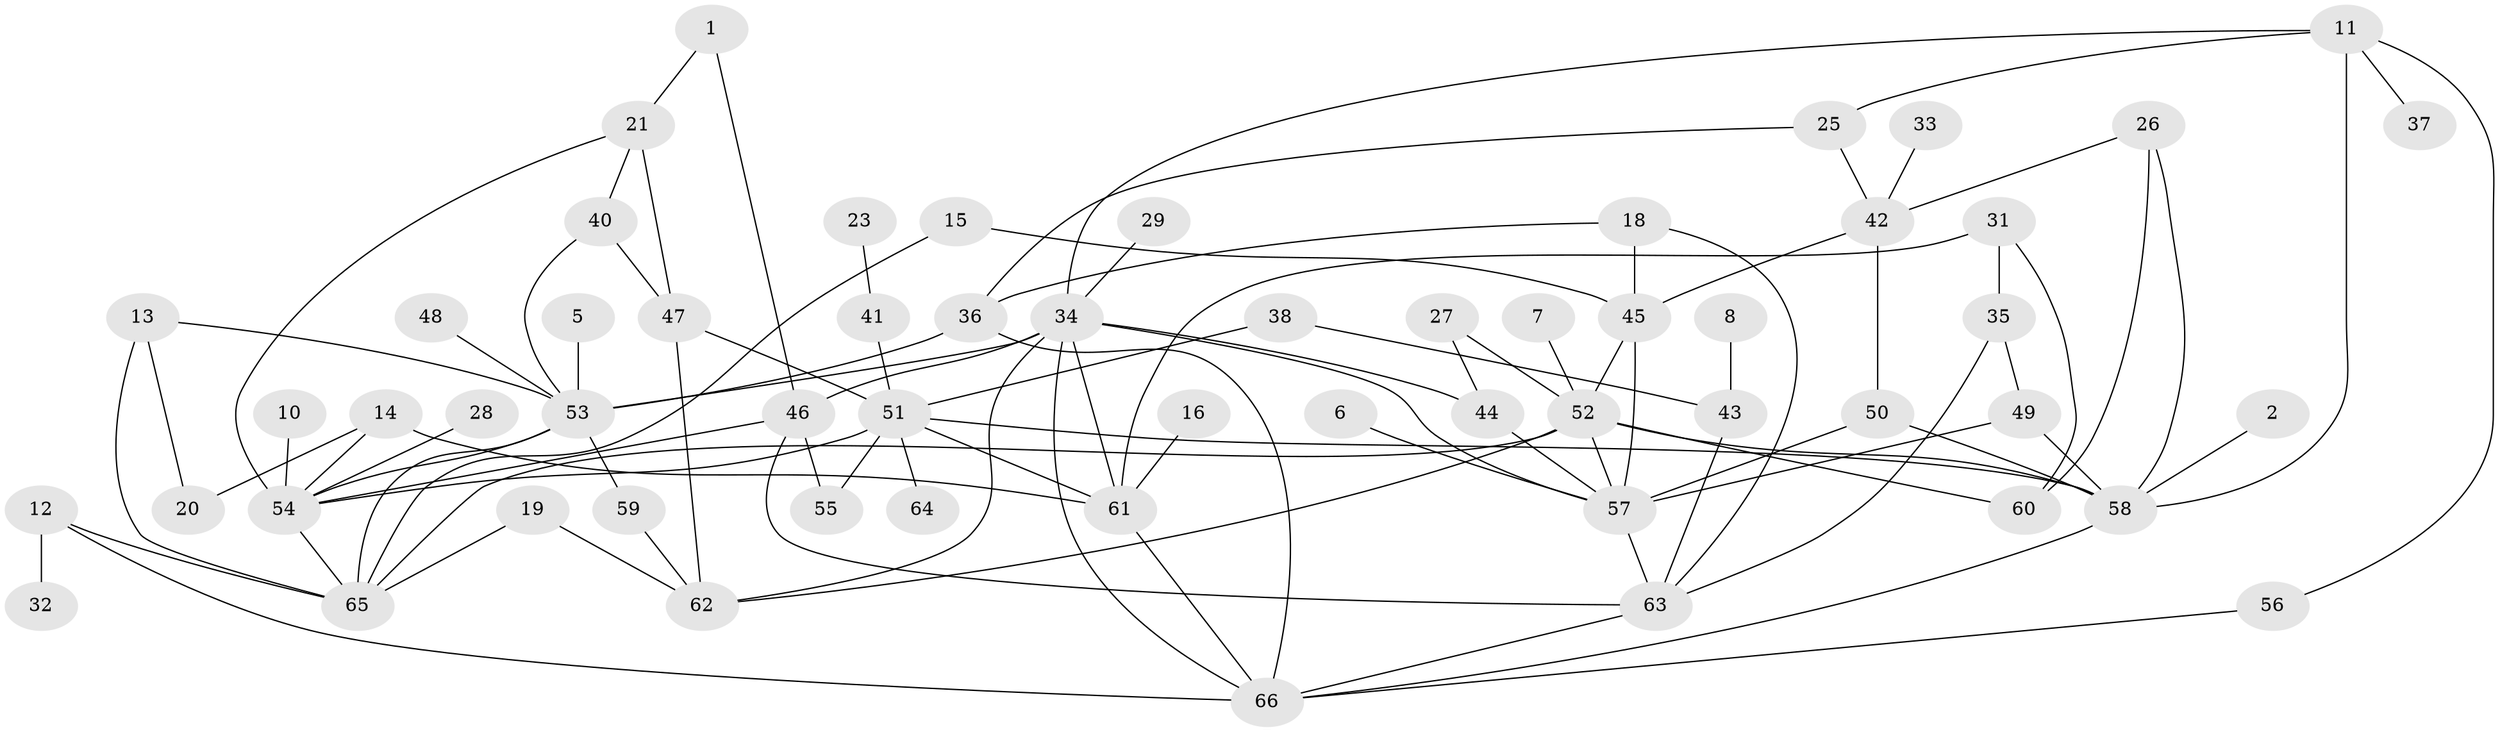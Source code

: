 // original degree distribution, {3: 0.25757575757575757, 1: 0.2196969696969697, 2: 0.20454545454545456, 0: 0.05303030303030303, 5: 0.05303030303030303, 6: 0.015151515151515152, 4: 0.19696969696969696}
// Generated by graph-tools (version 1.1) at 2025/49/03/09/25 03:49:10]
// undirected, 58 vertices, 99 edges
graph export_dot {
graph [start="1"]
  node [color=gray90,style=filled];
  1;
  2;
  5;
  6;
  7;
  8;
  10;
  11;
  12;
  13;
  14;
  15;
  16;
  18;
  19;
  20;
  21;
  23;
  25;
  26;
  27;
  28;
  29;
  31;
  32;
  33;
  34;
  35;
  36;
  37;
  38;
  40;
  41;
  42;
  43;
  44;
  45;
  46;
  47;
  48;
  49;
  50;
  51;
  52;
  53;
  54;
  55;
  56;
  57;
  58;
  59;
  60;
  61;
  62;
  63;
  64;
  65;
  66;
  1 -- 21 [weight=1.0];
  1 -- 46 [weight=1.0];
  2 -- 58 [weight=1.0];
  5 -- 53 [weight=1.0];
  6 -- 57 [weight=1.0];
  7 -- 52 [weight=1.0];
  8 -- 43 [weight=1.0];
  10 -- 54 [weight=1.0];
  11 -- 25 [weight=1.0];
  11 -- 34 [weight=1.0];
  11 -- 37 [weight=1.0];
  11 -- 56 [weight=1.0];
  11 -- 58 [weight=1.0];
  12 -- 32 [weight=1.0];
  12 -- 65 [weight=1.0];
  12 -- 66 [weight=1.0];
  13 -- 20 [weight=1.0];
  13 -- 53 [weight=1.0];
  13 -- 65 [weight=1.0];
  14 -- 20 [weight=1.0];
  14 -- 54 [weight=1.0];
  14 -- 61 [weight=1.0];
  15 -- 45 [weight=1.0];
  15 -- 65 [weight=1.0];
  16 -- 61 [weight=1.0];
  18 -- 36 [weight=1.0];
  18 -- 45 [weight=1.0];
  18 -- 63 [weight=1.0];
  19 -- 62 [weight=1.0];
  19 -- 65 [weight=1.0];
  21 -- 40 [weight=1.0];
  21 -- 47 [weight=1.0];
  21 -- 54 [weight=1.0];
  23 -- 41 [weight=1.0];
  25 -- 36 [weight=1.0];
  25 -- 42 [weight=1.0];
  26 -- 42 [weight=1.0];
  26 -- 58 [weight=1.0];
  26 -- 60 [weight=1.0];
  27 -- 44 [weight=1.0];
  27 -- 52 [weight=1.0];
  28 -- 54 [weight=1.0];
  29 -- 34 [weight=1.0];
  31 -- 35 [weight=1.0];
  31 -- 60 [weight=1.0];
  31 -- 61 [weight=1.0];
  33 -- 42 [weight=1.0];
  34 -- 44 [weight=1.0];
  34 -- 46 [weight=1.0];
  34 -- 53 [weight=1.0];
  34 -- 57 [weight=1.0];
  34 -- 61 [weight=1.0];
  34 -- 62 [weight=1.0];
  34 -- 66 [weight=1.0];
  35 -- 49 [weight=1.0];
  35 -- 63 [weight=1.0];
  36 -- 53 [weight=1.0];
  36 -- 66 [weight=1.0];
  38 -- 43 [weight=1.0];
  38 -- 51 [weight=1.0];
  40 -- 47 [weight=1.0];
  40 -- 53 [weight=1.0];
  41 -- 51 [weight=1.0];
  42 -- 45 [weight=1.0];
  42 -- 50 [weight=1.0];
  43 -- 63 [weight=1.0];
  44 -- 57 [weight=1.0];
  45 -- 52 [weight=1.0];
  45 -- 57 [weight=1.0];
  46 -- 54 [weight=1.0];
  46 -- 55 [weight=1.0];
  46 -- 63 [weight=1.0];
  47 -- 51 [weight=1.0];
  47 -- 62 [weight=1.0];
  48 -- 53 [weight=1.0];
  49 -- 57 [weight=1.0];
  49 -- 58 [weight=1.0];
  50 -- 57 [weight=1.0];
  50 -- 58 [weight=1.0];
  51 -- 54 [weight=1.0];
  51 -- 55 [weight=1.0];
  51 -- 58 [weight=1.0];
  51 -- 61 [weight=1.0];
  51 -- 64 [weight=1.0];
  52 -- 57 [weight=1.0];
  52 -- 58 [weight=1.0];
  52 -- 60 [weight=1.0];
  52 -- 62 [weight=1.0];
  52 -- 65 [weight=1.0];
  53 -- 54 [weight=1.0];
  53 -- 59 [weight=2.0];
  53 -- 65 [weight=1.0];
  54 -- 65 [weight=1.0];
  56 -- 66 [weight=1.0];
  57 -- 63 [weight=1.0];
  58 -- 66 [weight=1.0];
  59 -- 62 [weight=1.0];
  61 -- 66 [weight=1.0];
  63 -- 66 [weight=1.0];
}
